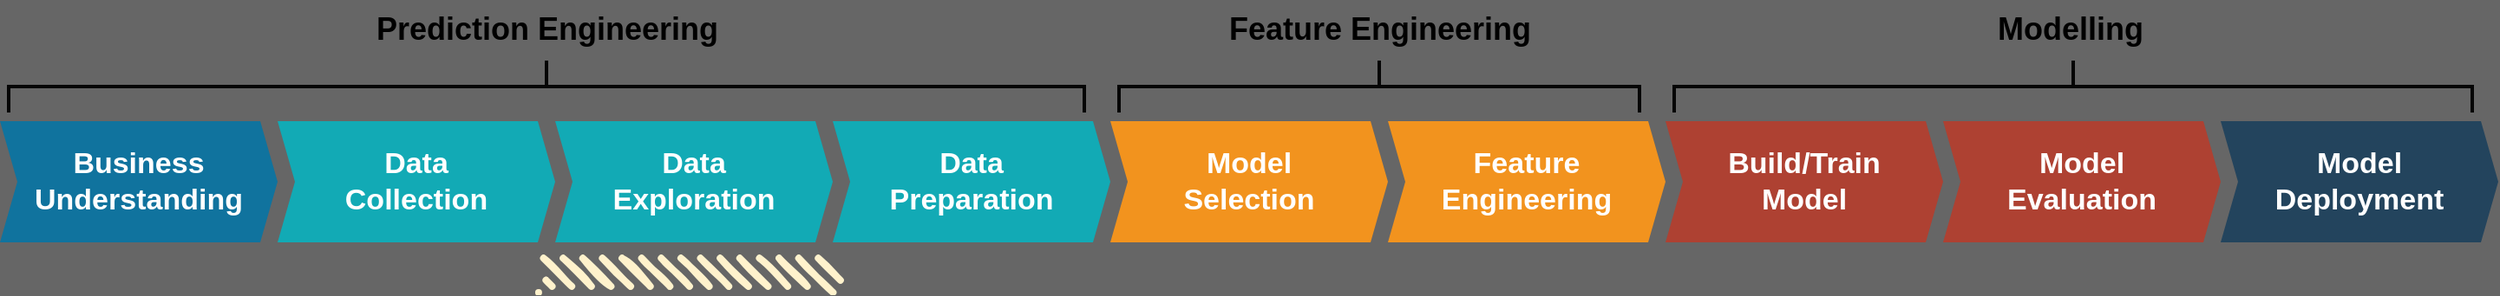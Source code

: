 <mxfile version="15.5.8" type="github">
  <diagram name="Page-1" id="54c02804-9d69-ba3f-8aca-1021b27b8050">
    <mxGraphModel dx="2469" dy="1758" grid="1" gridSize="10" guides="1" tooltips="1" connect="1" arrows="1" fold="1" page="1" pageScale="1" pageWidth="1169" pageHeight="827" background="#666666" math="0" shadow="0">
      <root>
        <mxCell id="0" />
        <mxCell id="1" parent="0" />
        <mxCell id="PU6QvB0Lzl-o8I71-tE7-29" value="Business&lt;br&gt;Understanding" style="shape=step;perimeter=stepPerimeter;whiteSpace=wrap;html=1;fixedSize=1;size=10;fillColor=#10739E;strokeColor=none;fontSize=17;fontColor=#FFFFFF;fontStyle=1;align=center;rounded=0;" parent="1" vertex="1">
          <mxGeometry x="-1040" y="90" width="160" height="70" as="geometry" />
        </mxCell>
        <mxCell id="PU6QvB0Lzl-o8I71-tE7-30" value="Model&lt;br&gt;Selection" style="shape=step;perimeter=stepPerimeter;whiteSpace=wrap;html=1;fixedSize=1;size=10;fillColor=#F2931E;strokeColor=none;fontSize=17;fontColor=#FFFFFF;fontStyle=1;align=center;rounded=0;" parent="1" vertex="1">
          <mxGeometry x="-400" y="90" width="160" height="70" as="geometry" />
        </mxCell>
        <mxCell id="PU6QvB0Lzl-o8I71-tE7-31" value="Build/Train&lt;br&gt;Model" style="shape=step;perimeter=stepPerimeter;whiteSpace=wrap;html=1;fixedSize=1;size=10;fillColor=#AE4132;strokeColor=none;fontSize=17;fontColor=#FFFFFF;fontStyle=1;align=center;rounded=0;" parent="1" vertex="1">
          <mxGeometry x="-80" y="90" width="160" height="70" as="geometry" />
        </mxCell>
        <mxCell id="PU6QvB0Lzl-o8I71-tE7-32" value="Model&lt;br&gt;Deployment" style="shape=step;perimeter=stepPerimeter;whiteSpace=wrap;html=1;fixedSize=1;size=10;fillColor=#23445D;strokeColor=none;fontSize=17;fontColor=#FFFFFF;fontStyle=1;align=center;rounded=0;" parent="1" vertex="1">
          <mxGeometry x="240" y="90" width="160" height="70" as="geometry" />
        </mxCell>
        <mxCell id="PU6QvB0Lzl-o8I71-tE7-33" value="Data&lt;br&gt;Collection" style="shape=step;perimeter=stepPerimeter;whiteSpace=wrap;html=1;fixedSize=1;size=10;fillColor=#12AAB5;strokeColor=none;fontSize=17;fontColor=#FFFFFF;fontStyle=1;align=center;rounded=0;" parent="1" vertex="1">
          <mxGeometry x="-880" y="90" width="160" height="70" as="geometry" />
        </mxCell>
        <mxCell id="PU6QvB0Lzl-o8I71-tE7-49" value="Data&lt;br&gt;Exploration" style="shape=step;perimeter=stepPerimeter;whiteSpace=wrap;html=1;fixedSize=1;size=10;fillColor=#12AAB5;strokeColor=none;fontSize=17;fontColor=#FFFFFF;fontStyle=1;align=center;rounded=0;" parent="1" vertex="1">
          <mxGeometry x="-720" y="90" width="160" height="70" as="geometry" />
        </mxCell>
        <mxCell id="PU6QvB0Lzl-o8I71-tE7-50" value="Data&lt;br&gt;Preparation" style="shape=step;perimeter=stepPerimeter;whiteSpace=wrap;html=1;fixedSize=1;size=10;fillColor=#12AAB5;strokeColor=none;fontSize=17;fontColor=#FFFFFF;fontStyle=1;align=center;rounded=0;" parent="1" vertex="1">
          <mxGeometry x="-560" y="90" width="160" height="70" as="geometry" />
        </mxCell>
        <mxCell id="PU6QvB0Lzl-o8I71-tE7-51" value="Feature&lt;br&gt;Engineering" style="shape=step;perimeter=stepPerimeter;whiteSpace=wrap;html=1;fixedSize=1;size=10;fillColor=#F2931E;strokeColor=none;fontSize=17;fontColor=#FFFFFF;fontStyle=1;align=center;rounded=0;" parent="1" vertex="1">
          <mxGeometry x="-240" y="90" width="160" height="70" as="geometry" />
        </mxCell>
        <mxCell id="PU6QvB0Lzl-o8I71-tE7-52" value="Model&lt;br&gt;Evaluation" style="shape=step;perimeter=stepPerimeter;whiteSpace=wrap;html=1;fixedSize=1;size=10;fillColor=#AE4132;strokeColor=none;fontSize=17;fontColor=#FFFFFF;fontStyle=1;align=center;rounded=0;" parent="1" vertex="1">
          <mxGeometry x="80" y="90" width="160" height="70" as="geometry" />
        </mxCell>
        <mxCell id="PU6QvB0Lzl-o8I71-tE7-53" value="" style="strokeWidth=2;html=1;shape=mxgraph.flowchart.annotation_2;align=left;labelPosition=right;pointerEvents=1;rotation=90;strokeColor=#050505;" parent="1" vertex="1">
          <mxGeometry x="-740" y="-240" width="30" height="620" as="geometry" />
        </mxCell>
        <mxCell id="PU6QvB0Lzl-o8I71-tE7-54" value="" style="strokeWidth=2;html=1;shape=mxgraph.flowchart.annotation_2;align=left;labelPosition=right;pointerEvents=1;rotation=90;strokeColor=#050505;" parent="1" vertex="1">
          <mxGeometry x="-260" y="-80" width="30" height="300" as="geometry" />
        </mxCell>
        <mxCell id="PU6QvB0Lzl-o8I71-tE7-55" value="" style="strokeWidth=2;html=1;shape=mxgraph.flowchart.annotation_2;align=left;labelPosition=right;pointerEvents=1;rotation=90;strokeColor=#050505;" parent="1" vertex="1">
          <mxGeometry x="140" y="-160" width="30" height="460" as="geometry" />
        </mxCell>
        <mxCell id="PU6QvB0Lzl-o8I71-tE7-56" value="&lt;font style=&quot;font-size: 18px&quot; color=&quot;#000000&quot;&gt;Prediction Engineering&lt;/font&gt;" style="text;strokeColor=none;fillColor=none;html=1;fontSize=24;fontStyle=1;verticalAlign=middle;align=center;fontColor=#FFFFFF;" parent="1" vertex="1">
          <mxGeometry x="-775" y="20" width="100" height="30" as="geometry" />
        </mxCell>
        <mxCell id="PU6QvB0Lzl-o8I71-tE7-58" value="&lt;font style=&quot;font-size: 18px&quot; color=&quot;#000000&quot;&gt;Feature Engineering&lt;/font&gt;" style="text;strokeColor=none;fillColor=none;html=1;fontSize=24;fontStyle=1;verticalAlign=middle;align=center;fontColor=#FFFFFF;" parent="1" vertex="1">
          <mxGeometry x="-295" y="20" width="100" height="30" as="geometry" />
        </mxCell>
        <mxCell id="PU6QvB0Lzl-o8I71-tE7-59" value="&lt;font style=&quot;font-size: 18px&quot; color=&quot;#000000&quot;&gt;Modelling&lt;/font&gt;" style="text;strokeColor=none;fillColor=none;html=1;fontSize=24;fontStyle=1;verticalAlign=middle;align=center;fontColor=#FFFFFF;" parent="1" vertex="1">
          <mxGeometry x="103" y="20" width="100" height="30" as="geometry" />
        </mxCell>
        <mxCell id="cYlz6hY5Yn_iT-Jx_YGW-3" value="" style="rounded=1;whiteSpace=wrap;html=1;strokeWidth=2;fillWeight=4;hachureGap=8;hachureAngle=45;fillColor=#fff2cc;sketch=1;labelBackgroundColor=none;strokeColor=none;glass=0;shadow=0;" vertex="1" parent="1">
          <mxGeometry x="-730" y="170" width="170" height="20" as="geometry" />
        </mxCell>
      </root>
    </mxGraphModel>
  </diagram>
</mxfile>
